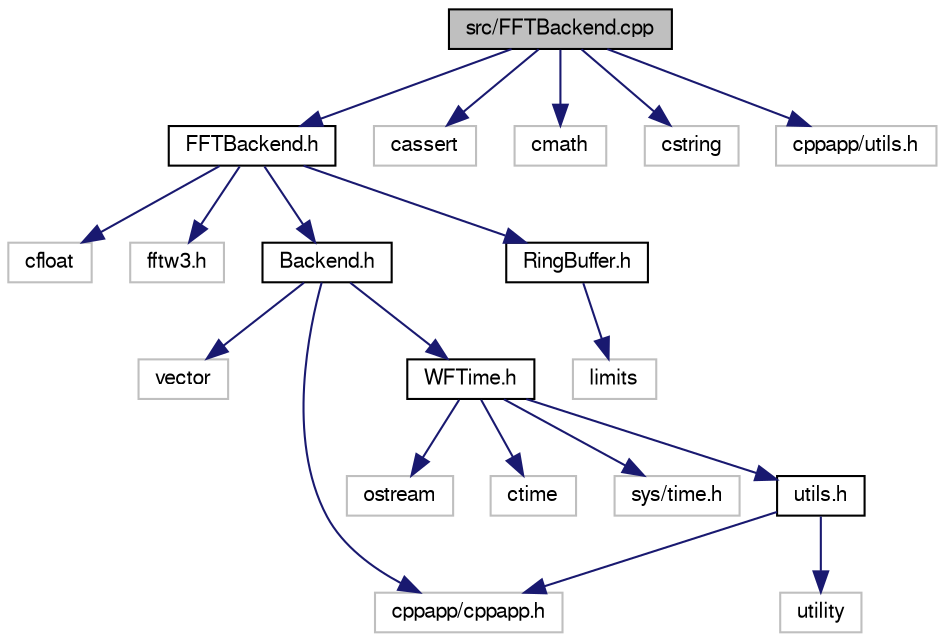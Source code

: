 digraph "src/FFTBackend.cpp"
{
  edge [fontname="FreeSans",fontsize="10",labelfontname="FreeSans",labelfontsize="10"];
  node [fontname="FreeSans",fontsize="10",shape=record];
  Node1 [label="src/FFTBackend.cpp",height=0.2,width=0.4,color="black", fillcolor="grey75", style="filled" fontcolor="black"];
  Node1 -> Node2 [color="midnightblue",fontsize="10",style="solid",fontname="FreeSans"];
  Node2 [label="FFTBackend.h",height=0.2,width=0.4,color="black", fillcolor="white", style="filled",URL="$_f_f_t_backend_8h.html",tooltip="Header file for the FFTBackend class. "];
  Node2 -> Node3 [color="midnightblue",fontsize="10",style="solid",fontname="FreeSans"];
  Node3 [label="cfloat",height=0.2,width=0.4,color="grey75", fillcolor="white", style="filled"];
  Node2 -> Node4 [color="midnightblue",fontsize="10",style="solid",fontname="FreeSans"];
  Node4 [label="fftw3.h",height=0.2,width=0.4,color="grey75", fillcolor="white", style="filled"];
  Node2 -> Node5 [color="midnightblue",fontsize="10",style="solid",fontname="FreeSans"];
  Node5 [label="Backend.h",height=0.2,width=0.4,color="black", fillcolor="white", style="filled",URL="$_backend_8h.html",tooltip="Header file for the Backend class. "];
  Node5 -> Node6 [color="midnightblue",fontsize="10",style="solid",fontname="FreeSans"];
  Node6 [label="vector",height=0.2,width=0.4,color="grey75", fillcolor="white", style="filled"];
  Node5 -> Node7 [color="midnightblue",fontsize="10",style="solid",fontname="FreeSans"];
  Node7 [label="cppapp/cppapp.h",height=0.2,width=0.4,color="grey75", fillcolor="white", style="filled"];
  Node5 -> Node8 [color="midnightblue",fontsize="10",style="solid",fontname="FreeSans"];
  Node8 [label="WFTime.h",height=0.2,width=0.4,color="black", fillcolor="white", style="filled",URL="$_w_f_time_8h.html",tooltip="Header file for the WFTime class. "];
  Node8 -> Node9 [color="midnightblue",fontsize="10",style="solid",fontname="FreeSans"];
  Node9 [label="ostream",height=0.2,width=0.4,color="grey75", fillcolor="white", style="filled"];
  Node8 -> Node10 [color="midnightblue",fontsize="10",style="solid",fontname="FreeSans"];
  Node10 [label="ctime",height=0.2,width=0.4,color="grey75", fillcolor="white", style="filled"];
  Node8 -> Node11 [color="midnightblue",fontsize="10",style="solid",fontname="FreeSans"];
  Node11 [label="sys/time.h",height=0.2,width=0.4,color="grey75", fillcolor="white", style="filled"];
  Node8 -> Node12 [color="midnightblue",fontsize="10",style="solid",fontname="FreeSans"];
  Node12 [label="utils.h",height=0.2,width=0.4,color="black", fillcolor="white", style="filled",URL="$utils_8h.html",tooltip="Header file for the utils class. "];
  Node12 -> Node13 [color="midnightblue",fontsize="10",style="solid",fontname="FreeSans"];
  Node13 [label="utility",height=0.2,width=0.4,color="grey75", fillcolor="white", style="filled"];
  Node12 -> Node7 [color="midnightblue",fontsize="10",style="solid",fontname="FreeSans"];
  Node2 -> Node14 [color="midnightblue",fontsize="10",style="solid",fontname="FreeSans"];
  Node14 [label="RingBuffer.h",height=0.2,width=0.4,color="black", fillcolor="white", style="filled",URL="$_ring_buffer_8h.html",tooltip="Header file for the RingBuffer class. "];
  Node14 -> Node15 [color="midnightblue",fontsize="10",style="solid",fontname="FreeSans"];
  Node15 [label="limits",height=0.2,width=0.4,color="grey75", fillcolor="white", style="filled"];
  Node1 -> Node16 [color="midnightblue",fontsize="10",style="solid",fontname="FreeSans"];
  Node16 [label="cassert",height=0.2,width=0.4,color="grey75", fillcolor="white", style="filled"];
  Node1 -> Node17 [color="midnightblue",fontsize="10",style="solid",fontname="FreeSans"];
  Node17 [label="cmath",height=0.2,width=0.4,color="grey75", fillcolor="white", style="filled"];
  Node1 -> Node18 [color="midnightblue",fontsize="10",style="solid",fontname="FreeSans"];
  Node18 [label="cstring",height=0.2,width=0.4,color="grey75", fillcolor="white", style="filled"];
  Node1 -> Node19 [color="midnightblue",fontsize="10",style="solid",fontname="FreeSans"];
  Node19 [label="cppapp/utils.h",height=0.2,width=0.4,color="grey75", fillcolor="white", style="filled"];
}
